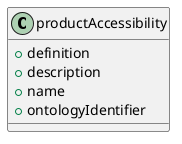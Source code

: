 @startuml
class productAccessibility {
+definition
+description
+name
+ontologyIdentifier

}

@enduml